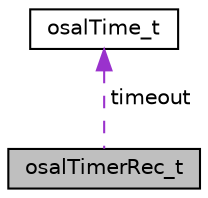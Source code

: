 digraph "osalTimerRec_t"
{
  edge [fontname="Helvetica",fontsize="10",labelfontname="Helvetica",labelfontsize="10"];
  node [fontname="Helvetica",fontsize="10",shape=record];
  Node1 [label="osalTimerRec_t",height=0.2,width=0.4,color="black", fillcolor="grey75", style="filled" fontcolor="black"];
  Node2 -> Node1 [dir="back",color="darkorchid3",fontsize="10",style="dashed",label=" timeout" ,fontname="Helvetica"];
  Node2 [label="osalTime_t",height=0.2,width=0.4,color="black", fillcolor="white", style="filled",URL="$unionosal_time__t.html"];
}
